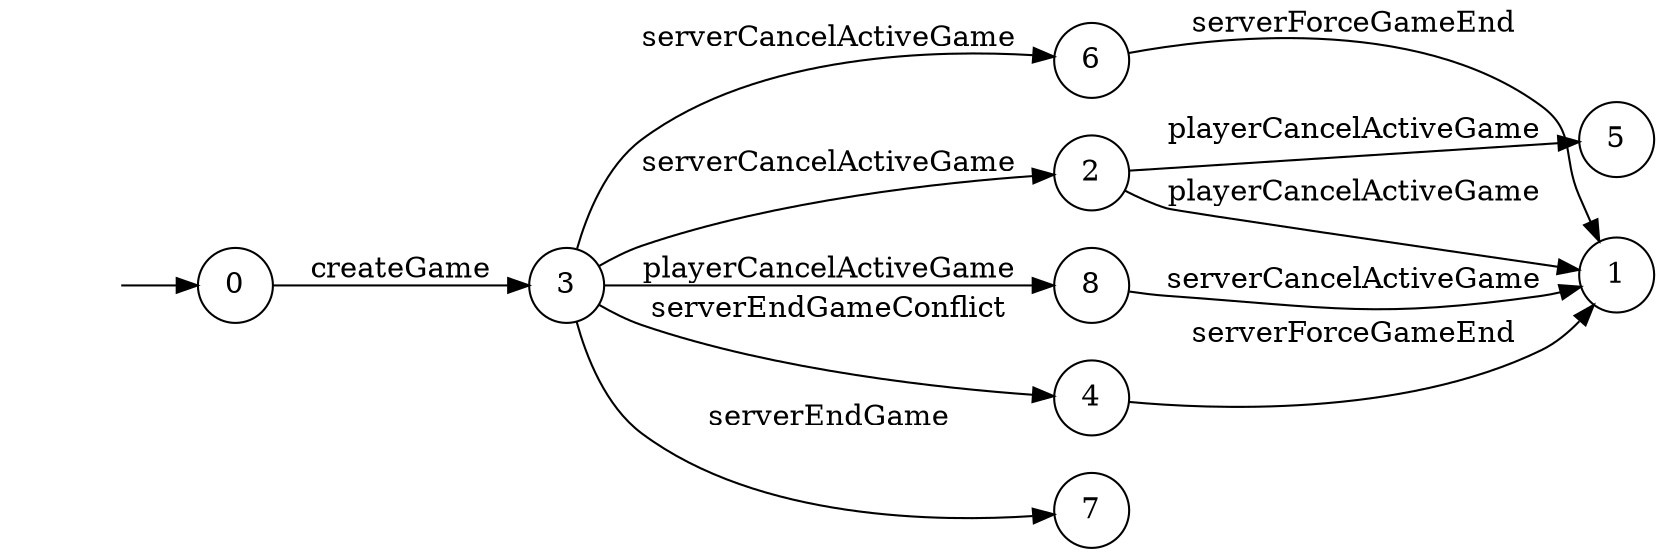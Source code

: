 digraph "./InvConPlus/Dapp-Automata-data/result//gamechannel-fix/0xbf8b9092e809de87932b28ffaa00d520b04359aa/GameChannel/FSM-7" {
	graph [rankdir=LR]
	"" [label="" shape=plaintext]
	6 [label=6 shape=circle]
	2 [label=2 shape=circle]
	7 [label=7 shape=circle]
	0 [label=0 shape=circle]
	5 [label=5 shape=circle]
	3 [label=3 shape=circle]
	4 [label=4 shape=circle]
	1 [label=1 shape=circle]
	8 [label=8 shape=circle]
	"" -> 0 [label=""]
	0 -> 3 [label=createGame]
	3 -> 7 [label=serverEndGame]
	3 -> 8 [label=playerCancelActiveGame]
	3 -> 6 [label=serverCancelActiveGame]
	3 -> 2 [label=serverCancelActiveGame]
	3 -> 4 [label=serverEndGameConflict]
	4 -> 1 [label=serverForceGameEnd]
	6 -> 1 [label=serverForceGameEnd]
	2 -> 5 [label=playerCancelActiveGame]
	2 -> 1 [label=playerCancelActiveGame]
	8 -> 1 [label=serverCancelActiveGame]
}
